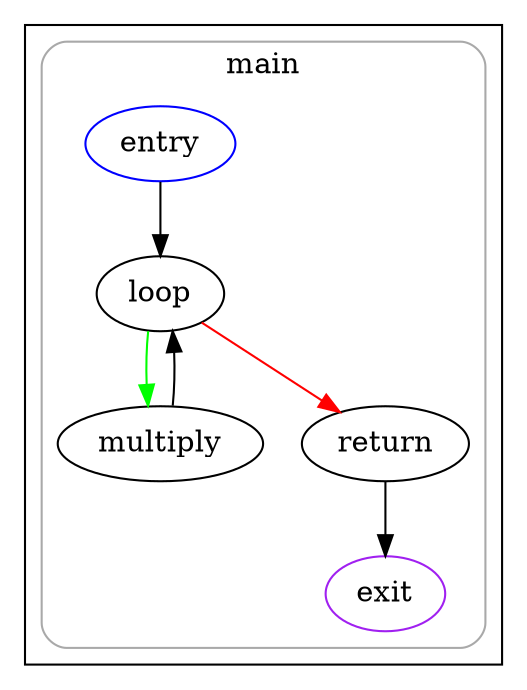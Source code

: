 strict digraph G {
  compound=true
  subgraph cluster_0 {
    subgraph cluster_0_0 {
      label="main"
      color=darkgray
      style=rounded
      fillcolor=lightgray
      cluster_0_0_0[label="entry",shape=oval,color=blue,rank=source]
      cluster_0_0_1[label="loop",shape=oval]
      cluster_0_0_2[label="multiply",shape=oval]
      cluster_0_0_3[label="return",shape=oval]
      cluster_0_0_exit[label=exit,color=purple,rank=sink]
      cluster_0_0_0 -> cluster_0_0_1
      cluster_0_0_1 -> cluster_0_0_2 [color=green]
      cluster_0_0_1 -> cluster_0_0_3 [color=red]
      cluster_0_0_2 -> cluster_0_0_1
      cluster_0_0_3 -> cluster_0_0_exit [color=black]
    }
  }
}
